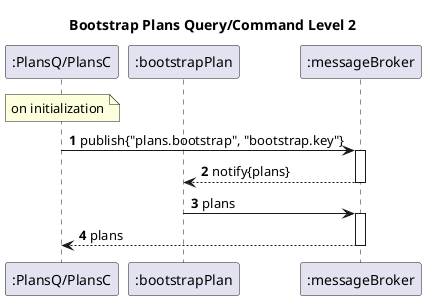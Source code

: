 @startuml
'https://plantuml.com/sequence-diagram

title Bootstrap Plans Query/Command Level 2

autoactivate on
autonumber

participant ":PlansQ/PlansC" as Plans
participant ":bootstrapPlan" as bootstrapPlans
participant ":messageBroker" as MB

note over Plans: on initialization
Plans -> MB: publish{"plans.bootstrap", "bootstrap.key"}
MB --> bootstrapPlans: notify{plans}
bootstrapPlans -> MB: plans
MB--> Plans: plans

@enduml

